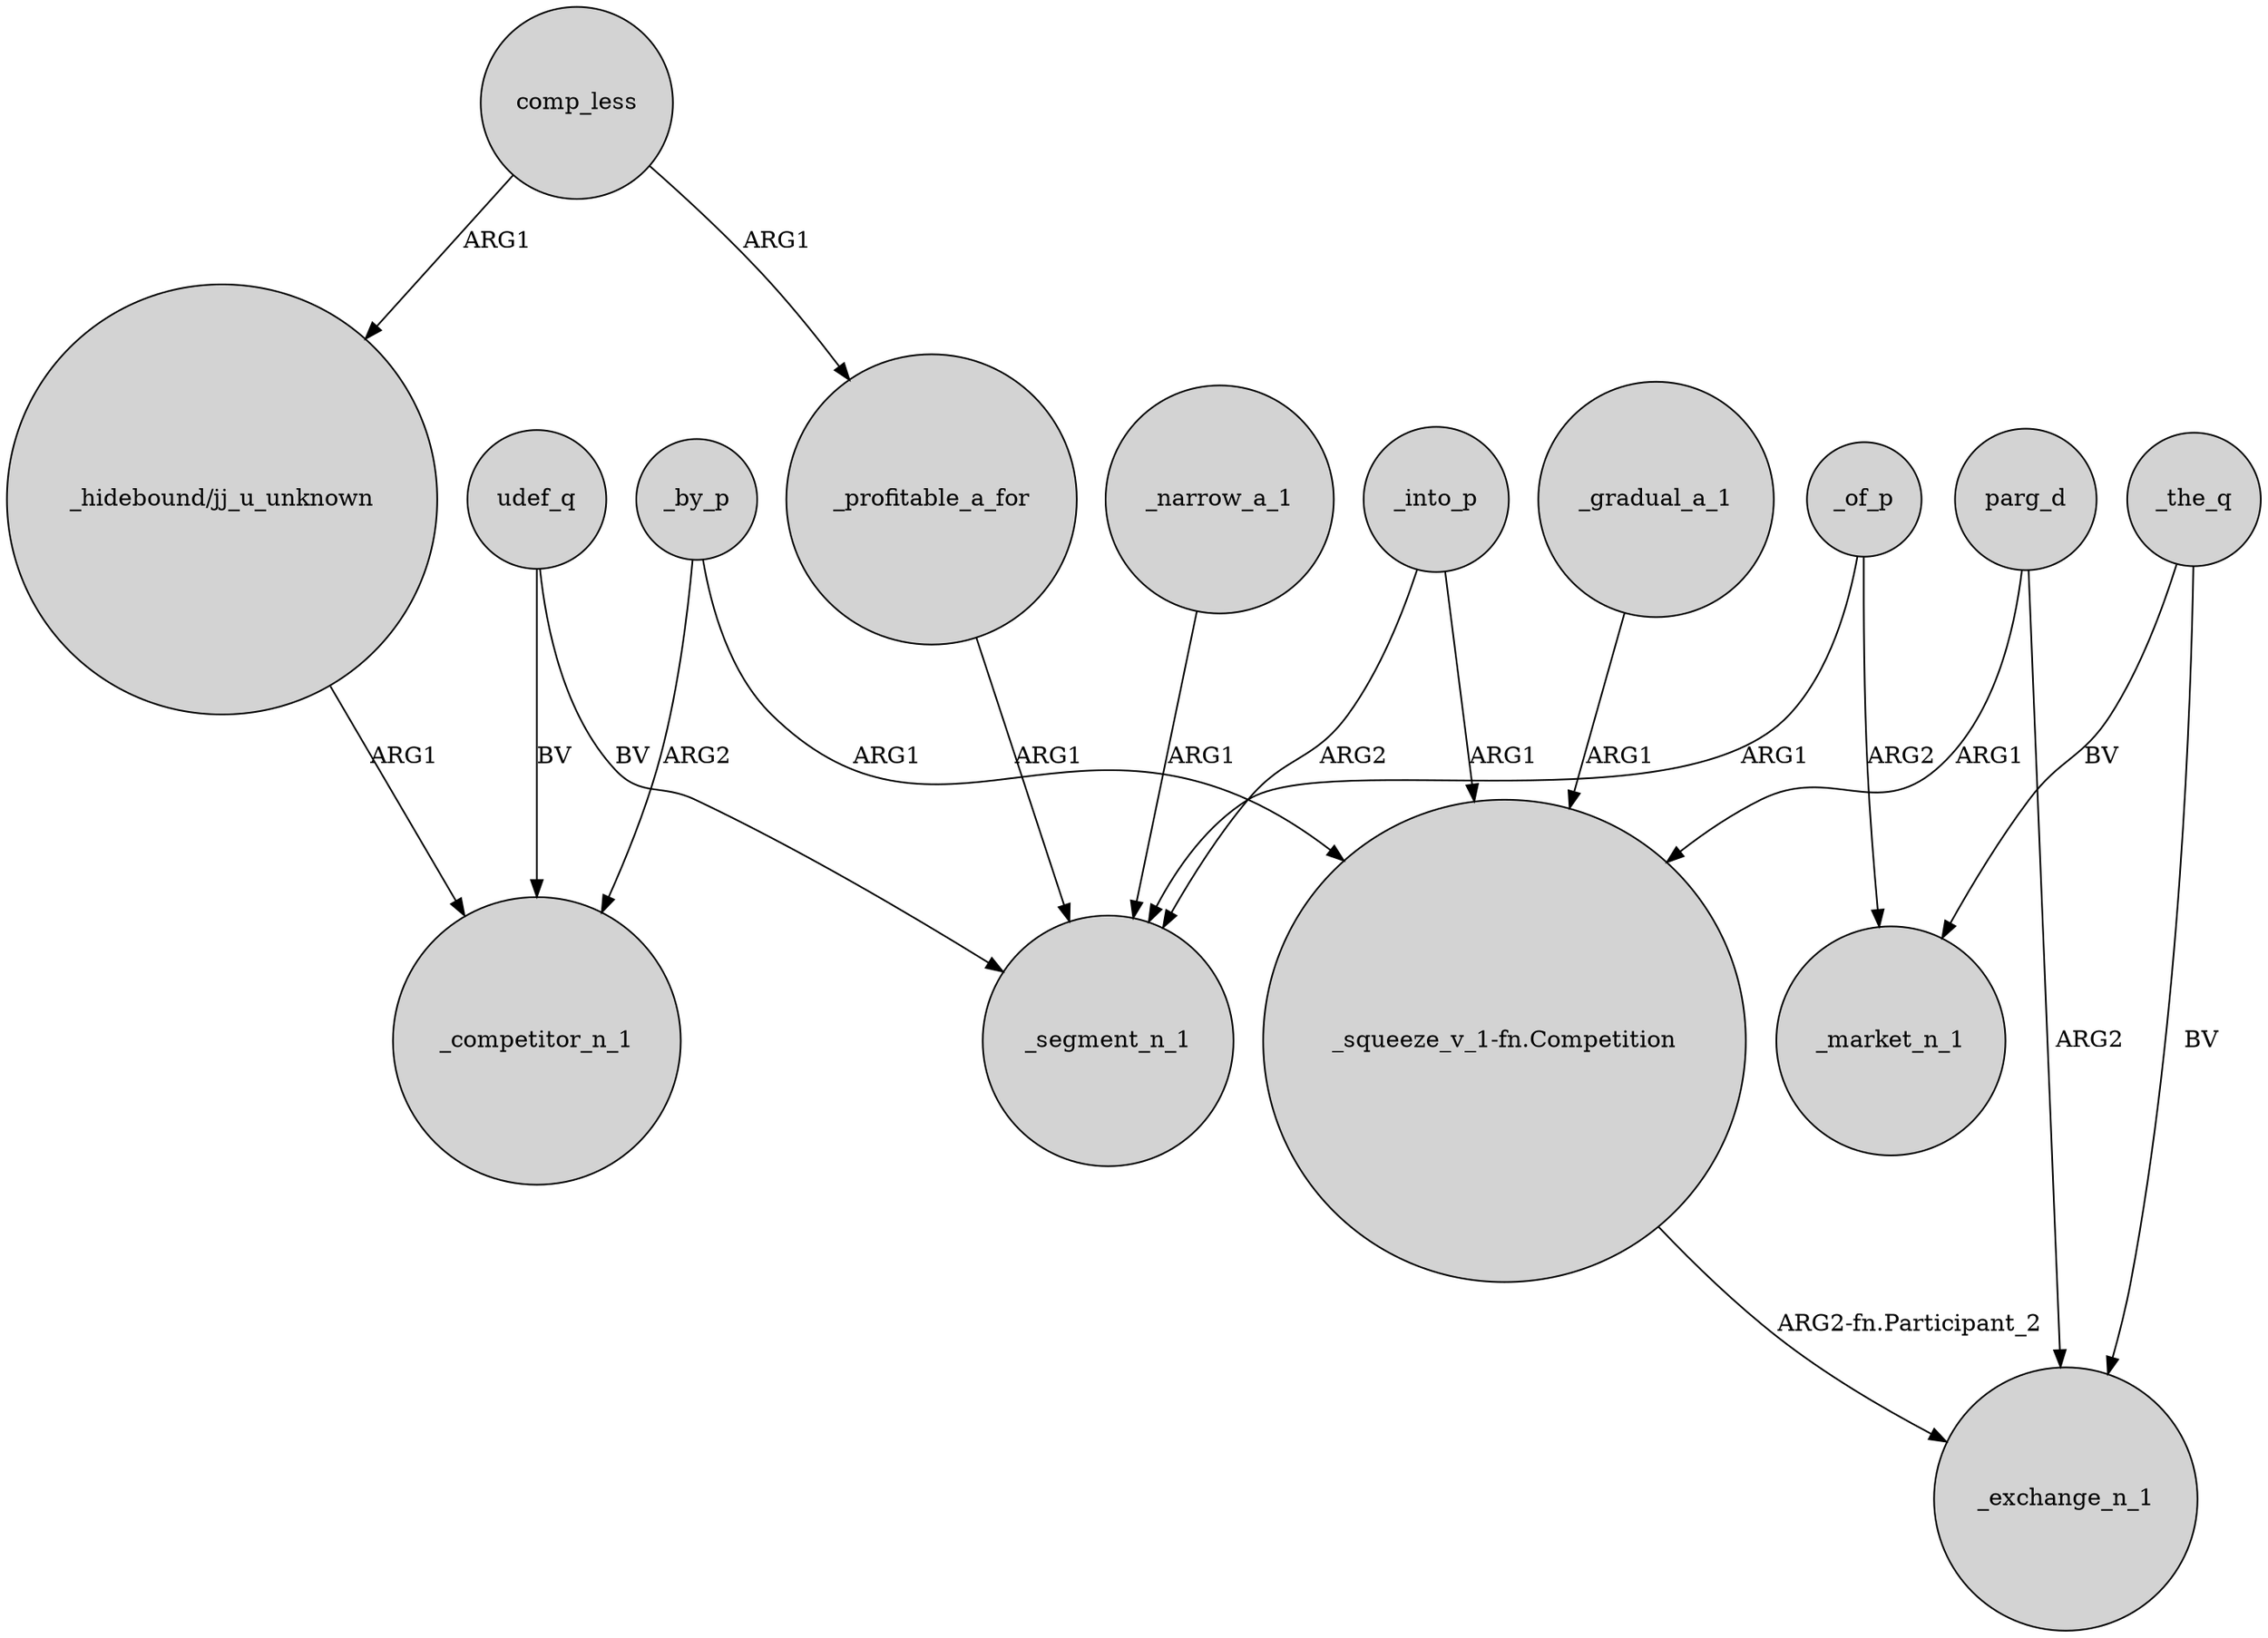 digraph {
	node [shape=circle style=filled]
	comp_less -> _profitable_a_for [label=ARG1]
	comp_less -> "_hidebound/jj_u_unknown" [label=ARG1]
	_narrow_a_1 -> _segment_n_1 [label=ARG1]
	"_squeeze_v_1-fn.Competition" -> _exchange_n_1 [label="ARG2-fn.Participant_2"]
	udef_q -> _segment_n_1 [label=BV]
	"_hidebound/jj_u_unknown" -> _competitor_n_1 [label=ARG1]
	parg_d -> _exchange_n_1 [label=ARG2]
	_the_q -> _market_n_1 [label=BV]
	_profitable_a_for -> _segment_n_1 [label=ARG1]
	_gradual_a_1 -> "_squeeze_v_1-fn.Competition" [label=ARG1]
	_of_p -> _segment_n_1 [label=ARG1]
	_by_p -> _competitor_n_1 [label=ARG2]
	_by_p -> "_squeeze_v_1-fn.Competition" [label=ARG1]
	udef_q -> _competitor_n_1 [label=BV]
	_into_p -> "_squeeze_v_1-fn.Competition" [label=ARG1]
	_the_q -> _exchange_n_1 [label=BV]
	_of_p -> _market_n_1 [label=ARG2]
	_into_p -> _segment_n_1 [label=ARG2]
	parg_d -> "_squeeze_v_1-fn.Competition" [label=ARG1]
}
